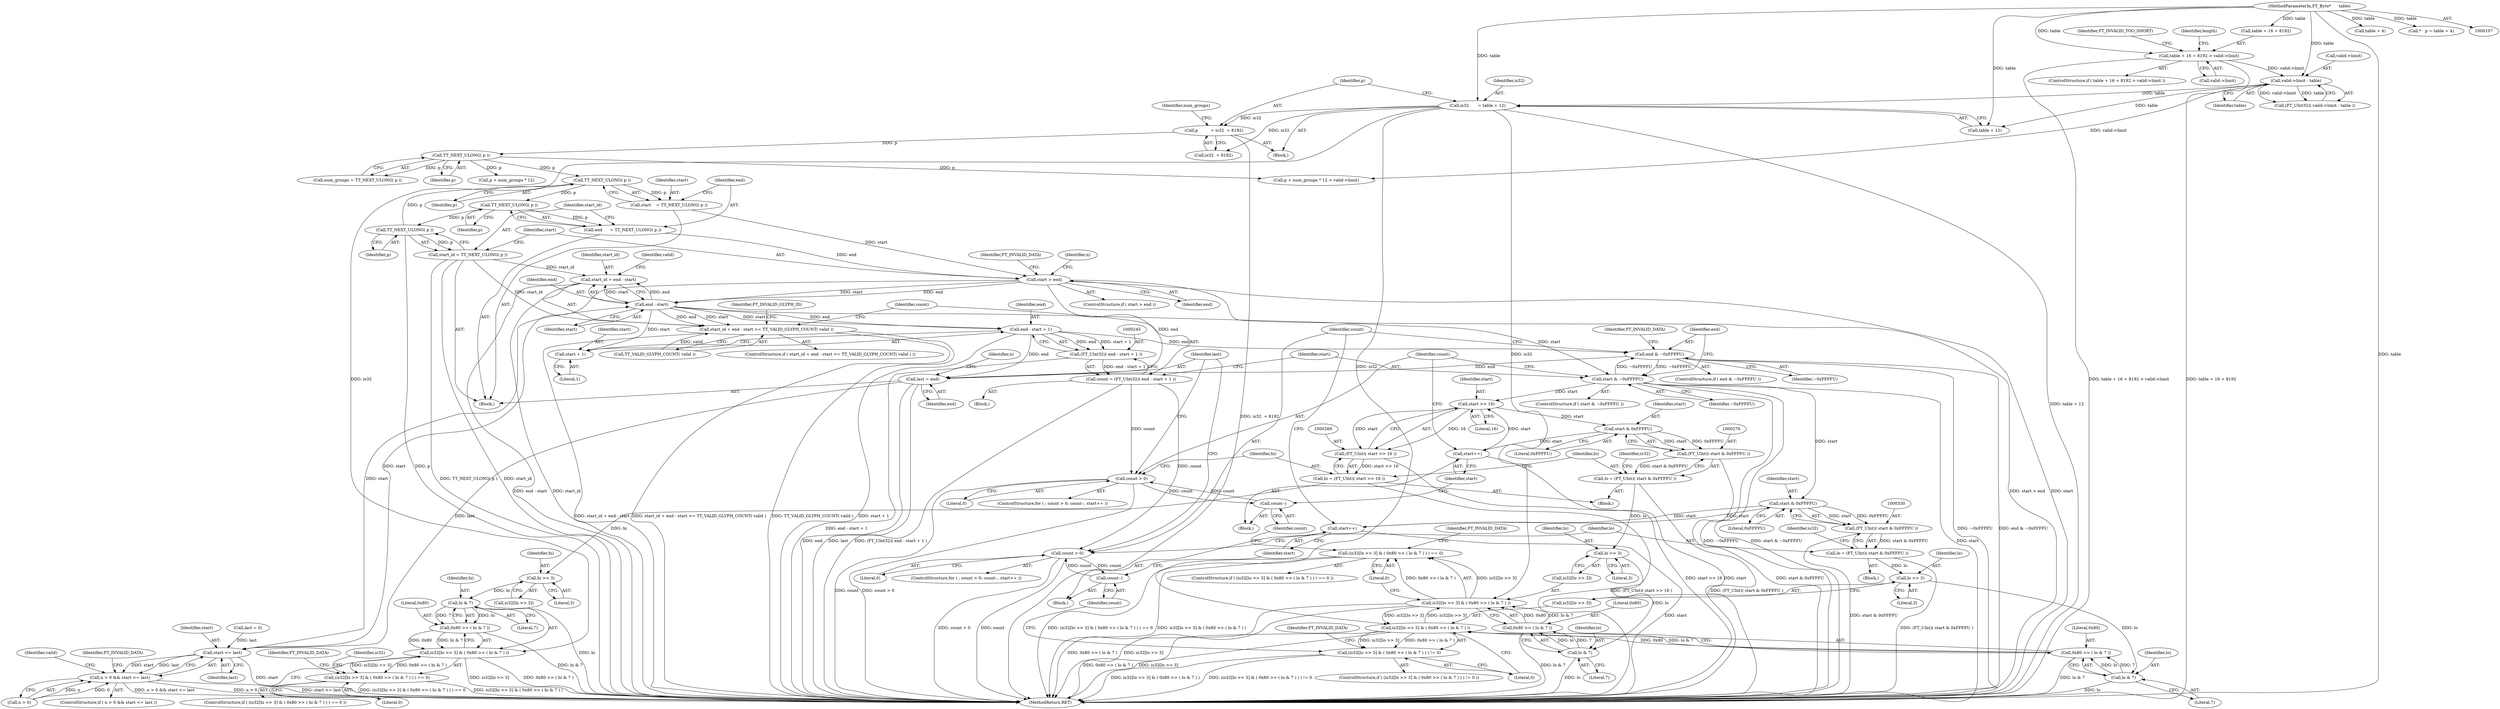 digraph "0_savannah_a18788b14db60ae3673f932249cd02d33a227c4e_1@pointer" {
"1000201" [label="(Call,TT_NEXT_ULONG( p ))"];
"1000209" [label="(Call,TT_NEXT_ULONG( p ))"];
"1000205" [label="(Call,TT_NEXT_ULONG( p ))"];
"1000201" [label="(Call,TT_NEXT_ULONG( p ))"];
"1000164" [label="(Call,TT_NEXT_ULONG( p ))"];
"1000157" [label="(Call,p          = is32  + 8192)"];
"1000152" [label="(Call,is32       = table + 12)"];
"1000141" [label="(Call,valid->limit - table)"];
"1000121" [label="(Call,table + 16 + 8192 > valid->limit)"];
"1000108" [label="(MethodParameterIn,FT_Byte*      table)"];
"1000199" [label="(Call,start    = TT_NEXT_ULONG( p ))"];
"1000212" [label="(Call,start > end)"];
"1000221" [label="(Call,start <= last)"];
"1000217" [label="(Call,n > 0 && start <= last)"];
"1000236" [label="(Call,end - start)"];
"1000233" [label="(Call,start_id + end - start >= TT_VALID_GLYPH_COUNT( valid ))"];
"1000234" [label="(Call,start_id + end - start)"];
"1000246" [label="(Call,end - start + 1)"];
"1000244" [label="(Call,(FT_UInt32)( end - start + 1 ))"];
"1000242" [label="(Call,count = (FT_UInt32)( end - start + 1 ))"];
"1000257" [label="(Call,count > 0)"];
"1000261" [label="(Call,count--)"];
"1000318" [label="(Call,count > 0)"];
"1000322" [label="(Call,count--)"];
"1000313" [label="(Call,end & ~0xFFFFU)"];
"1000252" [label="(Call,start & ~0xFFFFU)"];
"1000270" [label="(Call,start >> 16)"];
"1000268" [label="(Call,(FT_UInt)( start >> 16 ))"];
"1000266" [label="(Call,hi = (FT_UInt)( start >> 16 ))"];
"1000285" [label="(Call,hi >> 3)"];
"1000290" [label="(Call,hi & 7)"];
"1000288" [label="(Call,0x80 >> ( hi & 7 ))"];
"1000282" [label="(Call,is32[hi >> 3] & ( 0x80 >> ( hi & 7 ) ))"];
"1000281" [label="(Call,(is32[hi >> 3] & ( 0x80 >> ( hi & 7 ) ) ) == 0)"];
"1000277" [label="(Call,start & 0xFFFFU)"];
"1000263" [label="(Call,start++)"];
"1000275" [label="(Call,(FT_UInt)( start & 0xFFFFU ))"];
"1000273" [label="(Call,lo = (FT_UInt)( start & 0xFFFFU ))"];
"1000300" [label="(Call,lo >> 3)"];
"1000305" [label="(Call,lo & 7)"];
"1000303" [label="(Call,0x80 >> ( lo & 7 ))"];
"1000297" [label="(Call,is32[lo >> 3] & ( 0x80 >> ( lo & 7 ) ))"];
"1000296" [label="(Call,(is32[lo >> 3] & ( 0x80 >> ( lo & 7 ) ) ) == 0)"];
"1000336" [label="(Call,is32[lo >> 3] & ( 0x80 >> ( lo & 7 ) ))"];
"1000335" [label="(Call,(is32[lo >> 3] & ( 0x80 >> ( lo & 7 ) ) ) != 0)"];
"1000331" [label="(Call,start & 0xFFFFU)"];
"1000324" [label="(Call,start++)"];
"1000329" [label="(Call,(FT_UInt)( start & 0xFFFFU ))"];
"1000327" [label="(Call,lo = (FT_UInt)( start & 0xFFFFU ))"];
"1000339" [label="(Call,lo >> 3)"];
"1000344" [label="(Call,lo & 7)"];
"1000342" [label="(Call,0x80 >> ( lo & 7 ))"];
"1000349" [label="(Call,last = end)"];
"1000248" [label="(Call,start + 1)"];
"1000203" [label="(Call,end      = TT_NEXT_ULONG( p ))"];
"1000207" [label="(Call,start_id = TT_NEXT_ULONG( p ))"];
"1000167" [label="(Call,p + num_groups * 12 > valid->limit)"];
"1000168" [label="(Call,p + num_groups * 12)"];
"1000213" [label="(Identifier,start)"];
"1000223" [label="(Identifier,last)"];
"1000159" [label="(Call,is32  + 8192)"];
"1000141" [label="(Call,valid->limit - table)"];
"1000307" [label="(Literal,7)"];
"1000296" [label="(Call,(is32[lo >> 3] & ( 0x80 >> ( lo & 7 ) ) ) == 0)"];
"1000343" [label="(Literal,0x80)"];
"1000340" [label="(Identifier,lo)"];
"1000302" [label="(Literal,3)"];
"1000272" [label="(Literal,16)"];
"1000130" [label="(Identifier,FT_INVALID_TOO_SHORT)"];
"1000162" [label="(Call,num_groups = TT_NEXT_ULONG( p ))"];
"1000324" [label="(Call,start++)"];
"1000318" [label="(Call,count > 0)"];
"1000206" [label="(Identifier,p)"];
"1000244" [label="(Call,(FT_UInt32)( end - start + 1 ))"];
"1000345" [label="(Identifier,lo)"];
"1000110" [label="(Block,)"];
"1000196" [label="(Block,)"];
"1000319" [label="(Identifier,count)"];
"1000212" [label="(Call,start > end)"];
"1000351" [label="(Identifier,end)"];
"1000304" [label="(Literal,0x80)"];
"1000157" [label="(Call,p          = is32  + 8192)"];
"1000139" [label="(Call,(FT_UInt32)( valid->limit - table ))"];
"1000287" [label="(Literal,3)"];
"1000334" [label="(ControlStructure,if ( (is32[lo >> 3] & ( 0x80 >> ( lo & 7 ) ) ) != 0 ))"];
"1000211" [label="(ControlStructure,if ( start > end ))"];
"1000348" [label="(Identifier,FT_INVALID_DATA)"];
"1000317" [label="(ControlStructure,for ( ; count > 0; count--, start++ ))"];
"1000273" [label="(Call,lo = (FT_UInt)( start & 0xFFFFU ))"];
"1000335" [label="(Call,(is32[lo >> 3] & ( 0x80 >> ( lo & 7 ) ) ) != 0)"];
"1000268" [label="(Call,(FT_UInt)( start >> 16 ))"];
"1000263" [label="(Call,start++)"];
"1000199" [label="(Call,start    = TT_NEXT_ULONG( p ))"];
"1000207" [label="(Call,start_id = TT_NEXT_ULONG( p ))"];
"1000274" [label="(Identifier,lo)"];
"1000281" [label="(Call,(is32[hi >> 3] & ( 0x80 >> ( hi & 7 ) ) ) == 0)"];
"1000323" [label="(Identifier,count)"];
"1000288" [label="(Call,0x80 >> ( hi & 7 ))"];
"1000280" [label="(ControlStructure,if ( (is32[hi >> 3] & ( 0x80 >> ( hi & 7 ) ) ) == 0 ))"];
"1000306" [label="(Identifier,lo)"];
"1000275" [label="(Call,(FT_UInt)( start & 0xFFFFU ))"];
"1000242" [label="(Call,count = (FT_UInt32)( end - start + 1 ))"];
"1000221" [label="(Call,start <= last)"];
"1000285" [label="(Call,hi >> 3)"];
"1000298" [label="(Call,is32[lo >> 3])"];
"1000120" [label="(ControlStructure,if ( table + 16 + 8192 > valid->limit ))"];
"1000337" [label="(Call,is32[lo >> 3])"];
"1000210" [label="(Identifier,p)"];
"1000325" [label="(Identifier,start)"];
"1000163" [label="(Identifier,num_groups)"];
"1000320" [label="(Literal,0)"];
"1000231" [label="(Block,)"];
"1000322" [label="(Call,count--)"];
"1000217" [label="(Call,n > 0 && start <= last)"];
"1000247" [label="(Identifier,end)"];
"1000259" [label="(Literal,0)"];
"1000339" [label="(Call,lo >> 3)"];
"1000234" [label="(Call,start_id + end - start)"];
"1000354" [label="(MethodReturn,RET)"];
"1000342" [label="(Call,0x80 >> ( lo & 7 ))"];
"1000250" [label="(Literal,1)"];
"1000271" [label="(Identifier,start)"];
"1000299" [label="(Identifier,is32)"];
"1000265" [label="(Block,)"];
"1000316" [label="(Identifier,FT_INVALID_DATA)"];
"1000202" [label="(Identifier,p)"];
"1000305" [label="(Call,lo & 7)"];
"1000292" [label="(Literal,7)"];
"1000215" [label="(Identifier,FT_INVALID_DATA)"];
"1000248" [label="(Call,start + 1)"];
"1000349" [label="(Call,last = end)"];
"1000241" [label="(Identifier,FT_INVALID_GLYPH_ID)"];
"1000350" [label="(Identifier,last)"];
"1000314" [label="(Identifier,end)"];
"1000236" [label="(Call,end - start)"];
"1000108" [label="(MethodParameterIn,FT_Byte*      table)"];
"1000295" [label="(ControlStructure,if ( (is32[lo >> 3] & ( 0x80 >> ( lo & 7 ) ) ) == 0 ))"];
"1000344" [label="(Call,lo & 7)"];
"1000208" [label="(Identifier,start_id)"];
"1000232" [label="(ControlStructure,if ( start_id + end - start >= TT_VALID_GLYPH_COUNT( valid ) ))"];
"1000270" [label="(Call,start >> 16)"];
"1000266" [label="(Call,hi = (FT_UInt)( start >> 16 ))"];
"1000267" [label="(Identifier,hi)"];
"1000261" [label="(Call,count--)"];
"1000346" [label="(Literal,7)"];
"1000145" [label="(Identifier,table)"];
"1000243" [label="(Identifier,count)"];
"1000233" [label="(Call,start_id + end - start >= TT_VALID_GLYPH_COUNT( valid ))"];
"1000309" [label="(Identifier,FT_INVALID_DATA)"];
"1000237" [label="(Identifier,end)"];
"1000308" [label="(Literal,0)"];
"1000201" [label="(Call,TT_NEXT_ULONG( p ))"];
"1000262" [label="(Identifier,count)"];
"1000336" [label="(Call,is32[lo >> 3] & ( 0x80 >> ( lo & 7 ) ))"];
"1000257" [label="(Call,count > 0)"];
"1000132" [label="(Identifier,length)"];
"1000303" [label="(Call,0x80 >> ( lo & 7 ))"];
"1000333" [label="(Literal,0xFFFFU)"];
"1000327" [label="(Call,lo = (FT_UInt)( start & 0xFFFFU ))"];
"1000240" [label="(Identifier,valid)"];
"1000114" [label="(Call,table + 4)"];
"1000209" [label="(Call,TT_NEXT_ULONG( p ))"];
"1000154" [label="(Call,table + 12)"];
"1000122" [label="(Call,table + 16 + 8192)"];
"1000347" [label="(Literal,0)"];
"1000246" [label="(Call,end - start + 1)"];
"1000253" [label="(Identifier,start)"];
"1000238" [label="(Identifier,start)"];
"1000277" [label="(Call,start & 0xFFFFU)"];
"1000290" [label="(Call,hi & 7)"];
"1000164" [label="(Call,TT_NEXT_ULONG( p ))"];
"1000264" [label="(Identifier,start)"];
"1000297" [label="(Call,is32[lo >> 3] & ( 0x80 >> ( lo & 7 ) ))"];
"1000112" [label="(Call,*   p = table + 4)"];
"1000205" [label="(Call,TT_NEXT_ULONG( p ))"];
"1000254" [label="(Identifier,~0xFFFFU)"];
"1000204" [label="(Identifier,end)"];
"1000249" [label="(Identifier,start)"];
"1000235" [label="(Identifier,start_id)"];
"1000289" [label="(Literal,0x80)"];
"1000315" [label="(Identifier,~0xFFFFU)"];
"1000284" [label="(Identifier,is32)"];
"1000256" [label="(ControlStructure,for ( ; count > 0; count--, start++ ))"];
"1000301" [label="(Identifier,lo)"];
"1000203" [label="(Call,end      = TT_NEXT_ULONG( p ))"];
"1000219" [label="(Identifier,n)"];
"1000283" [label="(Call,is32[hi >> 3])"];
"1000332" [label="(Identifier,start)"];
"1000153" [label="(Identifier,is32)"];
"1000251" [label="(ControlStructure,if ( start & ~0xFFFFU ))"];
"1000152" [label="(Call,is32       = table + 12)"];
"1000214" [label="(Identifier,end)"];
"1000313" [label="(Call,end & ~0xFFFFU)"];
"1000326" [label="(Block,)"];
"1000224" [label="(Identifier,FT_INVALID_DATA)"];
"1000321" [label="(Block,)"];
"1000121" [label="(Call,table + 16 + 8192 > valid->limit)"];
"1000239" [label="(Call,TT_VALID_GLYPH_COUNT( valid ))"];
"1000195" [label="(Identifier,n)"];
"1000127" [label="(Call,valid->limit)"];
"1000165" [label="(Identifier,p)"];
"1000279" [label="(Literal,0xFFFFU)"];
"1000329" [label="(Call,(FT_UInt)( start & 0xFFFFU ))"];
"1000222" [label="(Identifier,start)"];
"1000158" [label="(Identifier,p)"];
"1000200" [label="(Identifier,start)"];
"1000278" [label="(Identifier,start)"];
"1000328" [label="(Identifier,lo)"];
"1000294" [label="(Identifier,FT_INVALID_DATA)"];
"1000218" [label="(Call,n > 0)"];
"1000282" [label="(Call,is32[hi >> 3] & ( 0x80 >> ( hi & 7 ) ))"];
"1000341" [label="(Literal,3)"];
"1000228" [label="(Identifier,valid)"];
"1000338" [label="(Identifier,is32)"];
"1000258" [label="(Identifier,count)"];
"1000331" [label="(Call,start & 0xFFFFU)"];
"1000252" [label="(Call,start & ~0xFFFFU)"];
"1000286" [label="(Identifier,hi)"];
"1000291" [label="(Identifier,hi)"];
"1000142" [label="(Call,valid->limit)"];
"1000293" [label="(Literal,0)"];
"1000312" [label="(ControlStructure,if ( end & ~0xFFFFU ))"];
"1000300" [label="(Call,lo >> 3)"];
"1000260" [label="(Block,)"];
"1000216" [label="(ControlStructure,if ( n > 0 && start <= last ))"];
"1000184" [label="(Call,last = 0)"];
"1000201" -> "1000199"  [label="AST: "];
"1000201" -> "1000202"  [label="CFG: "];
"1000202" -> "1000201"  [label="AST: "];
"1000199" -> "1000201"  [label="CFG: "];
"1000201" -> "1000199"  [label="DDG: p"];
"1000209" -> "1000201"  [label="DDG: p"];
"1000164" -> "1000201"  [label="DDG: p"];
"1000201" -> "1000205"  [label="DDG: p"];
"1000209" -> "1000207"  [label="AST: "];
"1000209" -> "1000210"  [label="CFG: "];
"1000210" -> "1000209"  [label="AST: "];
"1000207" -> "1000209"  [label="CFG: "];
"1000209" -> "1000354"  [label="DDG: p"];
"1000209" -> "1000207"  [label="DDG: p"];
"1000205" -> "1000209"  [label="DDG: p"];
"1000205" -> "1000203"  [label="AST: "];
"1000205" -> "1000206"  [label="CFG: "];
"1000206" -> "1000205"  [label="AST: "];
"1000203" -> "1000205"  [label="CFG: "];
"1000205" -> "1000203"  [label="DDG: p"];
"1000164" -> "1000162"  [label="AST: "];
"1000164" -> "1000165"  [label="CFG: "];
"1000165" -> "1000164"  [label="AST: "];
"1000162" -> "1000164"  [label="CFG: "];
"1000164" -> "1000162"  [label="DDG: p"];
"1000157" -> "1000164"  [label="DDG: p"];
"1000164" -> "1000167"  [label="DDG: p"];
"1000164" -> "1000168"  [label="DDG: p"];
"1000157" -> "1000110"  [label="AST: "];
"1000157" -> "1000159"  [label="CFG: "];
"1000158" -> "1000157"  [label="AST: "];
"1000159" -> "1000157"  [label="AST: "];
"1000163" -> "1000157"  [label="CFG: "];
"1000157" -> "1000354"  [label="DDG: is32  + 8192"];
"1000152" -> "1000157"  [label="DDG: is32"];
"1000152" -> "1000110"  [label="AST: "];
"1000152" -> "1000154"  [label="CFG: "];
"1000153" -> "1000152"  [label="AST: "];
"1000154" -> "1000152"  [label="AST: "];
"1000158" -> "1000152"  [label="CFG: "];
"1000152" -> "1000354"  [label="DDG: table + 12"];
"1000141" -> "1000152"  [label="DDG: table"];
"1000108" -> "1000152"  [label="DDG: table"];
"1000152" -> "1000159"  [label="DDG: is32"];
"1000152" -> "1000282"  [label="DDG: is32"];
"1000152" -> "1000297"  [label="DDG: is32"];
"1000152" -> "1000336"  [label="DDG: is32"];
"1000141" -> "1000139"  [label="AST: "];
"1000141" -> "1000145"  [label="CFG: "];
"1000142" -> "1000141"  [label="AST: "];
"1000145" -> "1000141"  [label="AST: "];
"1000139" -> "1000141"  [label="CFG: "];
"1000141" -> "1000139"  [label="DDG: valid->limit"];
"1000141" -> "1000139"  [label="DDG: table"];
"1000121" -> "1000141"  [label="DDG: valid->limit"];
"1000108" -> "1000141"  [label="DDG: table"];
"1000141" -> "1000154"  [label="DDG: table"];
"1000141" -> "1000167"  [label="DDG: valid->limit"];
"1000121" -> "1000120"  [label="AST: "];
"1000121" -> "1000127"  [label="CFG: "];
"1000122" -> "1000121"  [label="AST: "];
"1000127" -> "1000121"  [label="AST: "];
"1000130" -> "1000121"  [label="CFG: "];
"1000132" -> "1000121"  [label="CFG: "];
"1000121" -> "1000354"  [label="DDG: table + 16 + 8192 > valid->limit"];
"1000121" -> "1000354"  [label="DDG: table + 16 + 8192"];
"1000108" -> "1000121"  [label="DDG: table"];
"1000108" -> "1000107"  [label="AST: "];
"1000108" -> "1000354"  [label="DDG: table"];
"1000108" -> "1000112"  [label="DDG: table"];
"1000108" -> "1000114"  [label="DDG: table"];
"1000108" -> "1000122"  [label="DDG: table"];
"1000108" -> "1000154"  [label="DDG: table"];
"1000199" -> "1000196"  [label="AST: "];
"1000200" -> "1000199"  [label="AST: "];
"1000204" -> "1000199"  [label="CFG: "];
"1000199" -> "1000212"  [label="DDG: start"];
"1000212" -> "1000211"  [label="AST: "];
"1000212" -> "1000214"  [label="CFG: "];
"1000213" -> "1000212"  [label="AST: "];
"1000214" -> "1000212"  [label="AST: "];
"1000215" -> "1000212"  [label="CFG: "];
"1000219" -> "1000212"  [label="CFG: "];
"1000212" -> "1000354"  [label="DDG: start > end"];
"1000212" -> "1000354"  [label="DDG: start"];
"1000203" -> "1000212"  [label="DDG: end"];
"1000212" -> "1000221"  [label="DDG: start"];
"1000212" -> "1000236"  [label="DDG: end"];
"1000212" -> "1000236"  [label="DDG: start"];
"1000212" -> "1000349"  [label="DDG: end"];
"1000221" -> "1000217"  [label="AST: "];
"1000221" -> "1000223"  [label="CFG: "];
"1000222" -> "1000221"  [label="AST: "];
"1000223" -> "1000221"  [label="AST: "];
"1000217" -> "1000221"  [label="CFG: "];
"1000221" -> "1000354"  [label="DDG: start"];
"1000221" -> "1000217"  [label="DDG: start"];
"1000221" -> "1000217"  [label="DDG: last"];
"1000184" -> "1000221"  [label="DDG: last"];
"1000349" -> "1000221"  [label="DDG: last"];
"1000221" -> "1000236"  [label="DDG: start"];
"1000217" -> "1000216"  [label="AST: "];
"1000217" -> "1000218"  [label="CFG: "];
"1000218" -> "1000217"  [label="AST: "];
"1000224" -> "1000217"  [label="CFG: "];
"1000228" -> "1000217"  [label="CFG: "];
"1000217" -> "1000354"  [label="DDG: start <= last"];
"1000217" -> "1000354"  [label="DDG: n > 0 && start <= last"];
"1000217" -> "1000354"  [label="DDG: n > 0"];
"1000218" -> "1000217"  [label="DDG: n"];
"1000218" -> "1000217"  [label="DDG: 0"];
"1000236" -> "1000234"  [label="AST: "];
"1000236" -> "1000238"  [label="CFG: "];
"1000237" -> "1000236"  [label="AST: "];
"1000238" -> "1000236"  [label="AST: "];
"1000234" -> "1000236"  [label="CFG: "];
"1000236" -> "1000233"  [label="DDG: end"];
"1000236" -> "1000233"  [label="DDG: start"];
"1000236" -> "1000234"  [label="DDG: end"];
"1000236" -> "1000234"  [label="DDG: start"];
"1000236" -> "1000246"  [label="DDG: end"];
"1000236" -> "1000246"  [label="DDG: start"];
"1000236" -> "1000248"  [label="DDG: start"];
"1000236" -> "1000252"  [label="DDG: start"];
"1000233" -> "1000232"  [label="AST: "];
"1000233" -> "1000239"  [label="CFG: "];
"1000234" -> "1000233"  [label="AST: "];
"1000239" -> "1000233"  [label="AST: "];
"1000241" -> "1000233"  [label="CFG: "];
"1000243" -> "1000233"  [label="CFG: "];
"1000233" -> "1000354"  [label="DDG: start_id + end - start >= TT_VALID_GLYPH_COUNT( valid )"];
"1000233" -> "1000354"  [label="DDG: TT_VALID_GLYPH_COUNT( valid )"];
"1000233" -> "1000354"  [label="DDG: start_id + end - start"];
"1000207" -> "1000233"  [label="DDG: start_id"];
"1000239" -> "1000233"  [label="DDG: valid"];
"1000235" -> "1000234"  [label="AST: "];
"1000240" -> "1000234"  [label="CFG: "];
"1000234" -> "1000354"  [label="DDG: end - start"];
"1000234" -> "1000354"  [label="DDG: start_id"];
"1000207" -> "1000234"  [label="DDG: start_id"];
"1000246" -> "1000244"  [label="AST: "];
"1000246" -> "1000248"  [label="CFG: "];
"1000247" -> "1000246"  [label="AST: "];
"1000248" -> "1000246"  [label="AST: "];
"1000244" -> "1000246"  [label="CFG: "];
"1000246" -> "1000354"  [label="DDG: start + 1"];
"1000246" -> "1000244"  [label="DDG: end"];
"1000246" -> "1000244"  [label="DDG: start + 1"];
"1000246" -> "1000313"  [label="DDG: end"];
"1000246" -> "1000349"  [label="DDG: end"];
"1000244" -> "1000242"  [label="AST: "];
"1000245" -> "1000244"  [label="AST: "];
"1000242" -> "1000244"  [label="CFG: "];
"1000244" -> "1000354"  [label="DDG: end - start + 1"];
"1000244" -> "1000242"  [label="DDG: end - start + 1"];
"1000242" -> "1000231"  [label="AST: "];
"1000243" -> "1000242"  [label="AST: "];
"1000253" -> "1000242"  [label="CFG: "];
"1000242" -> "1000354"  [label="DDG: (FT_UInt32)( end - start + 1 )"];
"1000242" -> "1000257"  [label="DDG: count"];
"1000242" -> "1000318"  [label="DDG: count"];
"1000257" -> "1000256"  [label="AST: "];
"1000257" -> "1000259"  [label="CFG: "];
"1000258" -> "1000257"  [label="AST: "];
"1000259" -> "1000257"  [label="AST: "];
"1000267" -> "1000257"  [label="CFG: "];
"1000350" -> "1000257"  [label="CFG: "];
"1000257" -> "1000354"  [label="DDG: count"];
"1000257" -> "1000354"  [label="DDG: count > 0"];
"1000261" -> "1000257"  [label="DDG: count"];
"1000257" -> "1000261"  [label="DDG: count"];
"1000261" -> "1000260"  [label="AST: "];
"1000261" -> "1000262"  [label="CFG: "];
"1000262" -> "1000261"  [label="AST: "];
"1000264" -> "1000261"  [label="CFG: "];
"1000318" -> "1000317"  [label="AST: "];
"1000318" -> "1000320"  [label="CFG: "];
"1000319" -> "1000318"  [label="AST: "];
"1000320" -> "1000318"  [label="AST: "];
"1000328" -> "1000318"  [label="CFG: "];
"1000350" -> "1000318"  [label="CFG: "];
"1000318" -> "1000354"  [label="DDG: count > 0"];
"1000318" -> "1000354"  [label="DDG: count"];
"1000322" -> "1000318"  [label="DDG: count"];
"1000318" -> "1000322"  [label="DDG: count"];
"1000322" -> "1000321"  [label="AST: "];
"1000322" -> "1000323"  [label="CFG: "];
"1000323" -> "1000322"  [label="AST: "];
"1000325" -> "1000322"  [label="CFG: "];
"1000313" -> "1000312"  [label="AST: "];
"1000313" -> "1000315"  [label="CFG: "];
"1000314" -> "1000313"  [label="AST: "];
"1000315" -> "1000313"  [label="AST: "];
"1000316" -> "1000313"  [label="CFG: "];
"1000319" -> "1000313"  [label="CFG: "];
"1000313" -> "1000354"  [label="DDG: ~0xFFFFU"];
"1000313" -> "1000354"  [label="DDG: end & ~0xFFFFU"];
"1000313" -> "1000252"  [label="DDG: ~0xFFFFU"];
"1000252" -> "1000313"  [label="DDG: ~0xFFFFU"];
"1000313" -> "1000349"  [label="DDG: end"];
"1000252" -> "1000251"  [label="AST: "];
"1000252" -> "1000254"  [label="CFG: "];
"1000253" -> "1000252"  [label="AST: "];
"1000254" -> "1000252"  [label="AST: "];
"1000258" -> "1000252"  [label="CFG: "];
"1000314" -> "1000252"  [label="CFG: "];
"1000252" -> "1000354"  [label="DDG: start"];
"1000252" -> "1000354"  [label="DDG: ~0xFFFFU"];
"1000252" -> "1000354"  [label="DDG: start & ~0xFFFFU"];
"1000252" -> "1000270"  [label="DDG: start"];
"1000252" -> "1000331"  [label="DDG: start"];
"1000270" -> "1000268"  [label="AST: "];
"1000270" -> "1000272"  [label="CFG: "];
"1000271" -> "1000270"  [label="AST: "];
"1000272" -> "1000270"  [label="AST: "];
"1000268" -> "1000270"  [label="CFG: "];
"1000270" -> "1000268"  [label="DDG: start"];
"1000270" -> "1000268"  [label="DDG: 16"];
"1000263" -> "1000270"  [label="DDG: start"];
"1000270" -> "1000277"  [label="DDG: start"];
"1000268" -> "1000266"  [label="AST: "];
"1000269" -> "1000268"  [label="AST: "];
"1000266" -> "1000268"  [label="CFG: "];
"1000268" -> "1000354"  [label="DDG: start >> 16"];
"1000268" -> "1000266"  [label="DDG: start >> 16"];
"1000266" -> "1000265"  [label="AST: "];
"1000267" -> "1000266"  [label="AST: "];
"1000274" -> "1000266"  [label="CFG: "];
"1000266" -> "1000354"  [label="DDG: (FT_UInt)( start >> 16 )"];
"1000266" -> "1000285"  [label="DDG: hi"];
"1000285" -> "1000283"  [label="AST: "];
"1000285" -> "1000287"  [label="CFG: "];
"1000286" -> "1000285"  [label="AST: "];
"1000287" -> "1000285"  [label="AST: "];
"1000283" -> "1000285"  [label="CFG: "];
"1000285" -> "1000290"  [label="DDG: hi"];
"1000290" -> "1000288"  [label="AST: "];
"1000290" -> "1000292"  [label="CFG: "];
"1000291" -> "1000290"  [label="AST: "];
"1000292" -> "1000290"  [label="AST: "];
"1000288" -> "1000290"  [label="CFG: "];
"1000290" -> "1000354"  [label="DDG: hi"];
"1000290" -> "1000288"  [label="DDG: hi"];
"1000290" -> "1000288"  [label="DDG: 7"];
"1000288" -> "1000282"  [label="AST: "];
"1000289" -> "1000288"  [label="AST: "];
"1000282" -> "1000288"  [label="CFG: "];
"1000288" -> "1000354"  [label="DDG: hi & 7"];
"1000288" -> "1000282"  [label="DDG: 0x80"];
"1000288" -> "1000282"  [label="DDG: hi & 7"];
"1000282" -> "1000281"  [label="AST: "];
"1000283" -> "1000282"  [label="AST: "];
"1000293" -> "1000282"  [label="CFG: "];
"1000282" -> "1000354"  [label="DDG: 0x80 >> ( hi & 7 )"];
"1000282" -> "1000354"  [label="DDG: is32[hi >> 3]"];
"1000282" -> "1000281"  [label="DDG: is32[hi >> 3]"];
"1000282" -> "1000281"  [label="DDG: 0x80 >> ( hi & 7 )"];
"1000281" -> "1000280"  [label="AST: "];
"1000281" -> "1000293"  [label="CFG: "];
"1000293" -> "1000281"  [label="AST: "];
"1000294" -> "1000281"  [label="CFG: "];
"1000299" -> "1000281"  [label="CFG: "];
"1000281" -> "1000354"  [label="DDG: is32[hi >> 3] & ( 0x80 >> ( hi & 7 ) )"];
"1000281" -> "1000354"  [label="DDG: (is32[hi >> 3] & ( 0x80 >> ( hi & 7 ) ) ) == 0"];
"1000277" -> "1000275"  [label="AST: "];
"1000277" -> "1000279"  [label="CFG: "];
"1000278" -> "1000277"  [label="AST: "];
"1000279" -> "1000277"  [label="AST: "];
"1000275" -> "1000277"  [label="CFG: "];
"1000277" -> "1000263"  [label="DDG: start"];
"1000277" -> "1000275"  [label="DDG: start"];
"1000277" -> "1000275"  [label="DDG: 0xFFFFU"];
"1000263" -> "1000260"  [label="AST: "];
"1000263" -> "1000264"  [label="CFG: "];
"1000264" -> "1000263"  [label="AST: "];
"1000258" -> "1000263"  [label="CFG: "];
"1000263" -> "1000354"  [label="DDG: start"];
"1000275" -> "1000273"  [label="AST: "];
"1000276" -> "1000275"  [label="AST: "];
"1000273" -> "1000275"  [label="CFG: "];
"1000275" -> "1000354"  [label="DDG: start & 0xFFFFU"];
"1000275" -> "1000273"  [label="DDG: start & 0xFFFFU"];
"1000273" -> "1000265"  [label="AST: "];
"1000274" -> "1000273"  [label="AST: "];
"1000284" -> "1000273"  [label="CFG: "];
"1000273" -> "1000354"  [label="DDG: (FT_UInt)( start & 0xFFFFU )"];
"1000273" -> "1000300"  [label="DDG: lo"];
"1000300" -> "1000298"  [label="AST: "];
"1000300" -> "1000302"  [label="CFG: "];
"1000301" -> "1000300"  [label="AST: "];
"1000302" -> "1000300"  [label="AST: "];
"1000298" -> "1000300"  [label="CFG: "];
"1000300" -> "1000305"  [label="DDG: lo"];
"1000305" -> "1000303"  [label="AST: "];
"1000305" -> "1000307"  [label="CFG: "];
"1000306" -> "1000305"  [label="AST: "];
"1000307" -> "1000305"  [label="AST: "];
"1000303" -> "1000305"  [label="CFG: "];
"1000305" -> "1000354"  [label="DDG: lo"];
"1000305" -> "1000303"  [label="DDG: lo"];
"1000305" -> "1000303"  [label="DDG: 7"];
"1000303" -> "1000297"  [label="AST: "];
"1000304" -> "1000303"  [label="AST: "];
"1000297" -> "1000303"  [label="CFG: "];
"1000303" -> "1000354"  [label="DDG: lo & 7"];
"1000303" -> "1000297"  [label="DDG: 0x80"];
"1000303" -> "1000297"  [label="DDG: lo & 7"];
"1000297" -> "1000296"  [label="AST: "];
"1000298" -> "1000297"  [label="AST: "];
"1000308" -> "1000297"  [label="CFG: "];
"1000297" -> "1000354"  [label="DDG: 0x80 >> ( lo & 7 )"];
"1000297" -> "1000354"  [label="DDG: is32[lo >> 3]"];
"1000297" -> "1000296"  [label="DDG: is32[lo >> 3]"];
"1000297" -> "1000296"  [label="DDG: 0x80 >> ( lo & 7 )"];
"1000336" -> "1000297"  [label="DDG: is32[lo >> 3]"];
"1000297" -> "1000336"  [label="DDG: is32[lo >> 3]"];
"1000296" -> "1000295"  [label="AST: "];
"1000296" -> "1000308"  [label="CFG: "];
"1000308" -> "1000296"  [label="AST: "];
"1000309" -> "1000296"  [label="CFG: "];
"1000262" -> "1000296"  [label="CFG: "];
"1000296" -> "1000354"  [label="DDG: (is32[lo >> 3] & ( 0x80 >> ( lo & 7 ) ) ) == 0"];
"1000296" -> "1000354"  [label="DDG: is32[lo >> 3] & ( 0x80 >> ( lo & 7 ) )"];
"1000336" -> "1000335"  [label="AST: "];
"1000336" -> "1000342"  [label="CFG: "];
"1000337" -> "1000336"  [label="AST: "];
"1000342" -> "1000336"  [label="AST: "];
"1000347" -> "1000336"  [label="CFG: "];
"1000336" -> "1000354"  [label="DDG: 0x80 >> ( lo & 7 )"];
"1000336" -> "1000354"  [label="DDG: is32[lo >> 3]"];
"1000336" -> "1000335"  [label="DDG: is32[lo >> 3]"];
"1000336" -> "1000335"  [label="DDG: 0x80 >> ( lo & 7 )"];
"1000342" -> "1000336"  [label="DDG: 0x80"];
"1000342" -> "1000336"  [label="DDG: lo & 7"];
"1000335" -> "1000334"  [label="AST: "];
"1000335" -> "1000347"  [label="CFG: "];
"1000347" -> "1000335"  [label="AST: "];
"1000348" -> "1000335"  [label="CFG: "];
"1000323" -> "1000335"  [label="CFG: "];
"1000335" -> "1000354"  [label="DDG: is32[lo >> 3] & ( 0x80 >> ( lo & 7 ) )"];
"1000335" -> "1000354"  [label="DDG: (is32[lo >> 3] & ( 0x80 >> ( lo & 7 ) ) ) != 0"];
"1000331" -> "1000329"  [label="AST: "];
"1000331" -> "1000333"  [label="CFG: "];
"1000332" -> "1000331"  [label="AST: "];
"1000333" -> "1000331"  [label="AST: "];
"1000329" -> "1000331"  [label="CFG: "];
"1000331" -> "1000324"  [label="DDG: start"];
"1000331" -> "1000329"  [label="DDG: start"];
"1000331" -> "1000329"  [label="DDG: 0xFFFFU"];
"1000324" -> "1000331"  [label="DDG: start"];
"1000324" -> "1000321"  [label="AST: "];
"1000324" -> "1000325"  [label="CFG: "];
"1000325" -> "1000324"  [label="AST: "];
"1000319" -> "1000324"  [label="CFG: "];
"1000324" -> "1000354"  [label="DDG: start"];
"1000329" -> "1000327"  [label="AST: "];
"1000330" -> "1000329"  [label="AST: "];
"1000327" -> "1000329"  [label="CFG: "];
"1000329" -> "1000354"  [label="DDG: start & 0xFFFFU"];
"1000329" -> "1000327"  [label="DDG: start & 0xFFFFU"];
"1000327" -> "1000326"  [label="AST: "];
"1000328" -> "1000327"  [label="AST: "];
"1000338" -> "1000327"  [label="CFG: "];
"1000327" -> "1000354"  [label="DDG: (FT_UInt)( start & 0xFFFFU )"];
"1000327" -> "1000339"  [label="DDG: lo"];
"1000339" -> "1000337"  [label="AST: "];
"1000339" -> "1000341"  [label="CFG: "];
"1000340" -> "1000339"  [label="AST: "];
"1000341" -> "1000339"  [label="AST: "];
"1000337" -> "1000339"  [label="CFG: "];
"1000339" -> "1000344"  [label="DDG: lo"];
"1000344" -> "1000342"  [label="AST: "];
"1000344" -> "1000346"  [label="CFG: "];
"1000345" -> "1000344"  [label="AST: "];
"1000346" -> "1000344"  [label="AST: "];
"1000342" -> "1000344"  [label="CFG: "];
"1000344" -> "1000354"  [label="DDG: lo"];
"1000344" -> "1000342"  [label="DDG: lo"];
"1000344" -> "1000342"  [label="DDG: 7"];
"1000343" -> "1000342"  [label="AST: "];
"1000342" -> "1000354"  [label="DDG: lo & 7"];
"1000349" -> "1000196"  [label="AST: "];
"1000349" -> "1000351"  [label="CFG: "];
"1000350" -> "1000349"  [label="AST: "];
"1000351" -> "1000349"  [label="AST: "];
"1000195" -> "1000349"  [label="CFG: "];
"1000349" -> "1000354"  [label="DDG: end"];
"1000349" -> "1000354"  [label="DDG: last"];
"1000248" -> "1000250"  [label="CFG: "];
"1000249" -> "1000248"  [label="AST: "];
"1000250" -> "1000248"  [label="AST: "];
"1000203" -> "1000196"  [label="AST: "];
"1000204" -> "1000203"  [label="AST: "];
"1000208" -> "1000203"  [label="CFG: "];
"1000207" -> "1000196"  [label="AST: "];
"1000208" -> "1000207"  [label="AST: "];
"1000213" -> "1000207"  [label="CFG: "];
"1000207" -> "1000354"  [label="DDG: TT_NEXT_ULONG( p )"];
"1000207" -> "1000354"  [label="DDG: start_id"];
}
